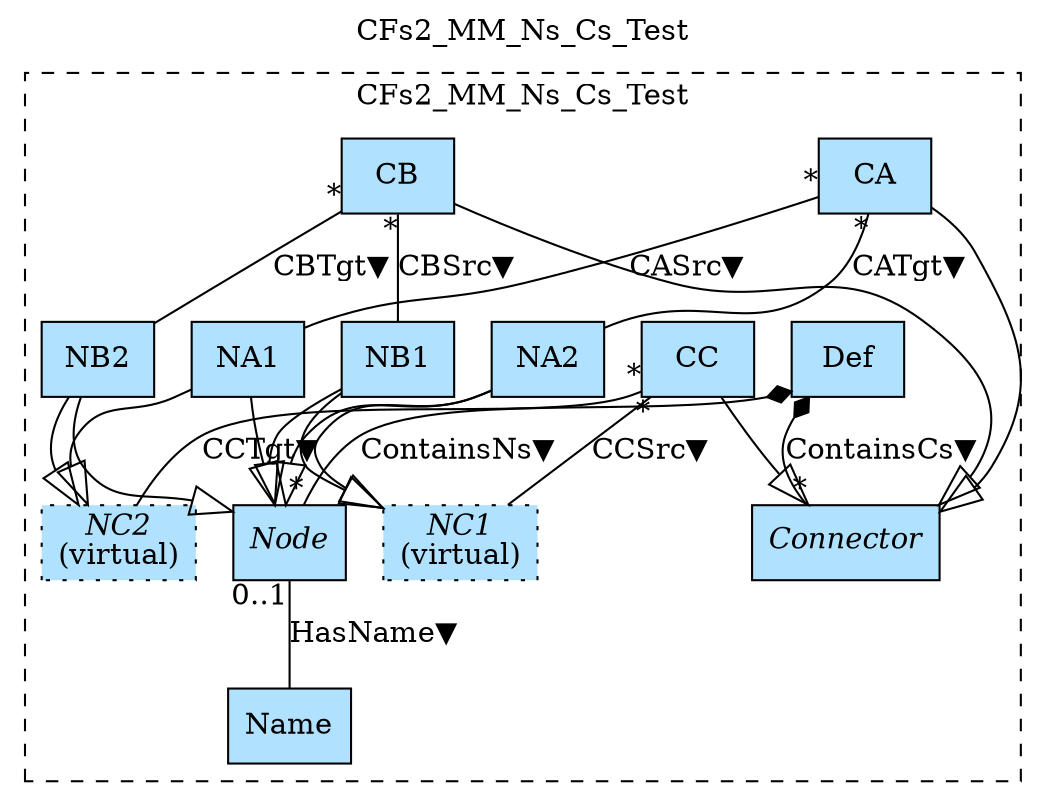 digraph {graph[label=CFs2_MM_Ns_Cs_Test,labelloc=tl,labelfontsize=12];
subgraph cluster_CFs2_MM_Ns_Cs_Test{style=dashed;label=CFs2_MM_Ns_Cs_Test;
"Node"[shape=record,fillcolor=lightskyblue1,style = filled,label=<{<I>Node</I>}>];
"Name"[shape=record,fillcolor=lightskyblue1,style = filled,label="Name"];
"Def"[shape=record,fillcolor=lightskyblue1,style = filled,label="Def"];
"NC2"[shape=record,fillcolor=lightskyblue1,style ="filled,dotted",label=<{<I>NC2</I><br/>(virtual)}>];
"NC1"[shape=record,fillcolor=lightskyblue1,style ="filled,dotted",label=<{<I>NC1</I><br/>(virtual)}>];
"CC"[shape=record,fillcolor=lightskyblue1,style = filled,label="CC"];
"CB"[shape=record,fillcolor=lightskyblue1,style = filled,label="CB"];
"CA"[shape=record,fillcolor=lightskyblue1,style = filled,label="CA"];
"NB2"[shape=record,fillcolor=lightskyblue1,style = filled,label="NB2"];
"NB1"[shape=record,fillcolor=lightskyblue1,style = filled,label="NB1"];
"NA2"[shape=record,fillcolor=lightskyblue1,style = filled,label="NA2"];
"NA1"[shape=record,fillcolor=lightskyblue1,style = filled,label="NA1"];
"Connector"[shape=record,fillcolor=lightskyblue1,style = filled,label=<{<I>Connector</I>}>];

"Node"->"Name"[label="HasName▼",dir=none,taillabel="0..1",headlabel=""];
"Def"->"Node"[label="ContainsNs▼",arrowtail=diamond,arrowhead=none,dir=both,taillabel="",headlabel="*"];
"Def"->"Connector"[label="ContainsCs▼",arrowtail=diamond,arrowhead=none,dir=both,taillabel="",headlabel="*"];
"NB2"->"NC2"[arrowhead=onormal,arrowsize=2.0];
"NB2"->"Node"[arrowhead=onormal,arrowsize=2.0];
"NB1"->"NC1"[arrowhead=onormal,arrowsize=2.0];
"NB1"->"Node"[arrowhead=onormal,arrowsize=2.0];
"NA2"->"NC1"[arrowhead=onormal,arrowsize=2.0];
"NA2"->"Node"[arrowhead=onormal,arrowsize=2.0];
"NA1"->"NC2"[arrowhead=onormal,arrowsize=2.0];
"NA1"->"Node"[arrowhead=onormal,arrowsize=2.0];
"CC"->"NC2"[label="CCTgt▼",dir=none,taillabel="*",headlabel=""];
"CC"->"NC1"[label="CCSrc▼",dir=none,taillabel="*",headlabel=""];
"CB"->"NB2"[label="CBTgt▼",dir=none,taillabel="*",headlabel=""];
"CB"->"NB1"[label="CBSrc▼",dir=none,taillabel="*",headlabel=""];
"CA"->"NA2"[label="CATgt▼",dir=none,taillabel="*",headlabel=""];
"CA"->"NA1"[label="CASrc▼",dir=none,taillabel="*",headlabel=""];
"CC"->"Connector"[arrowhead=onormal,arrowsize=2.0];
"CB"->"Connector"[arrowhead=onormal,arrowsize=2.0];
"CA"->"Connector"[arrowhead=onormal,arrowsize=2.0];

}
}